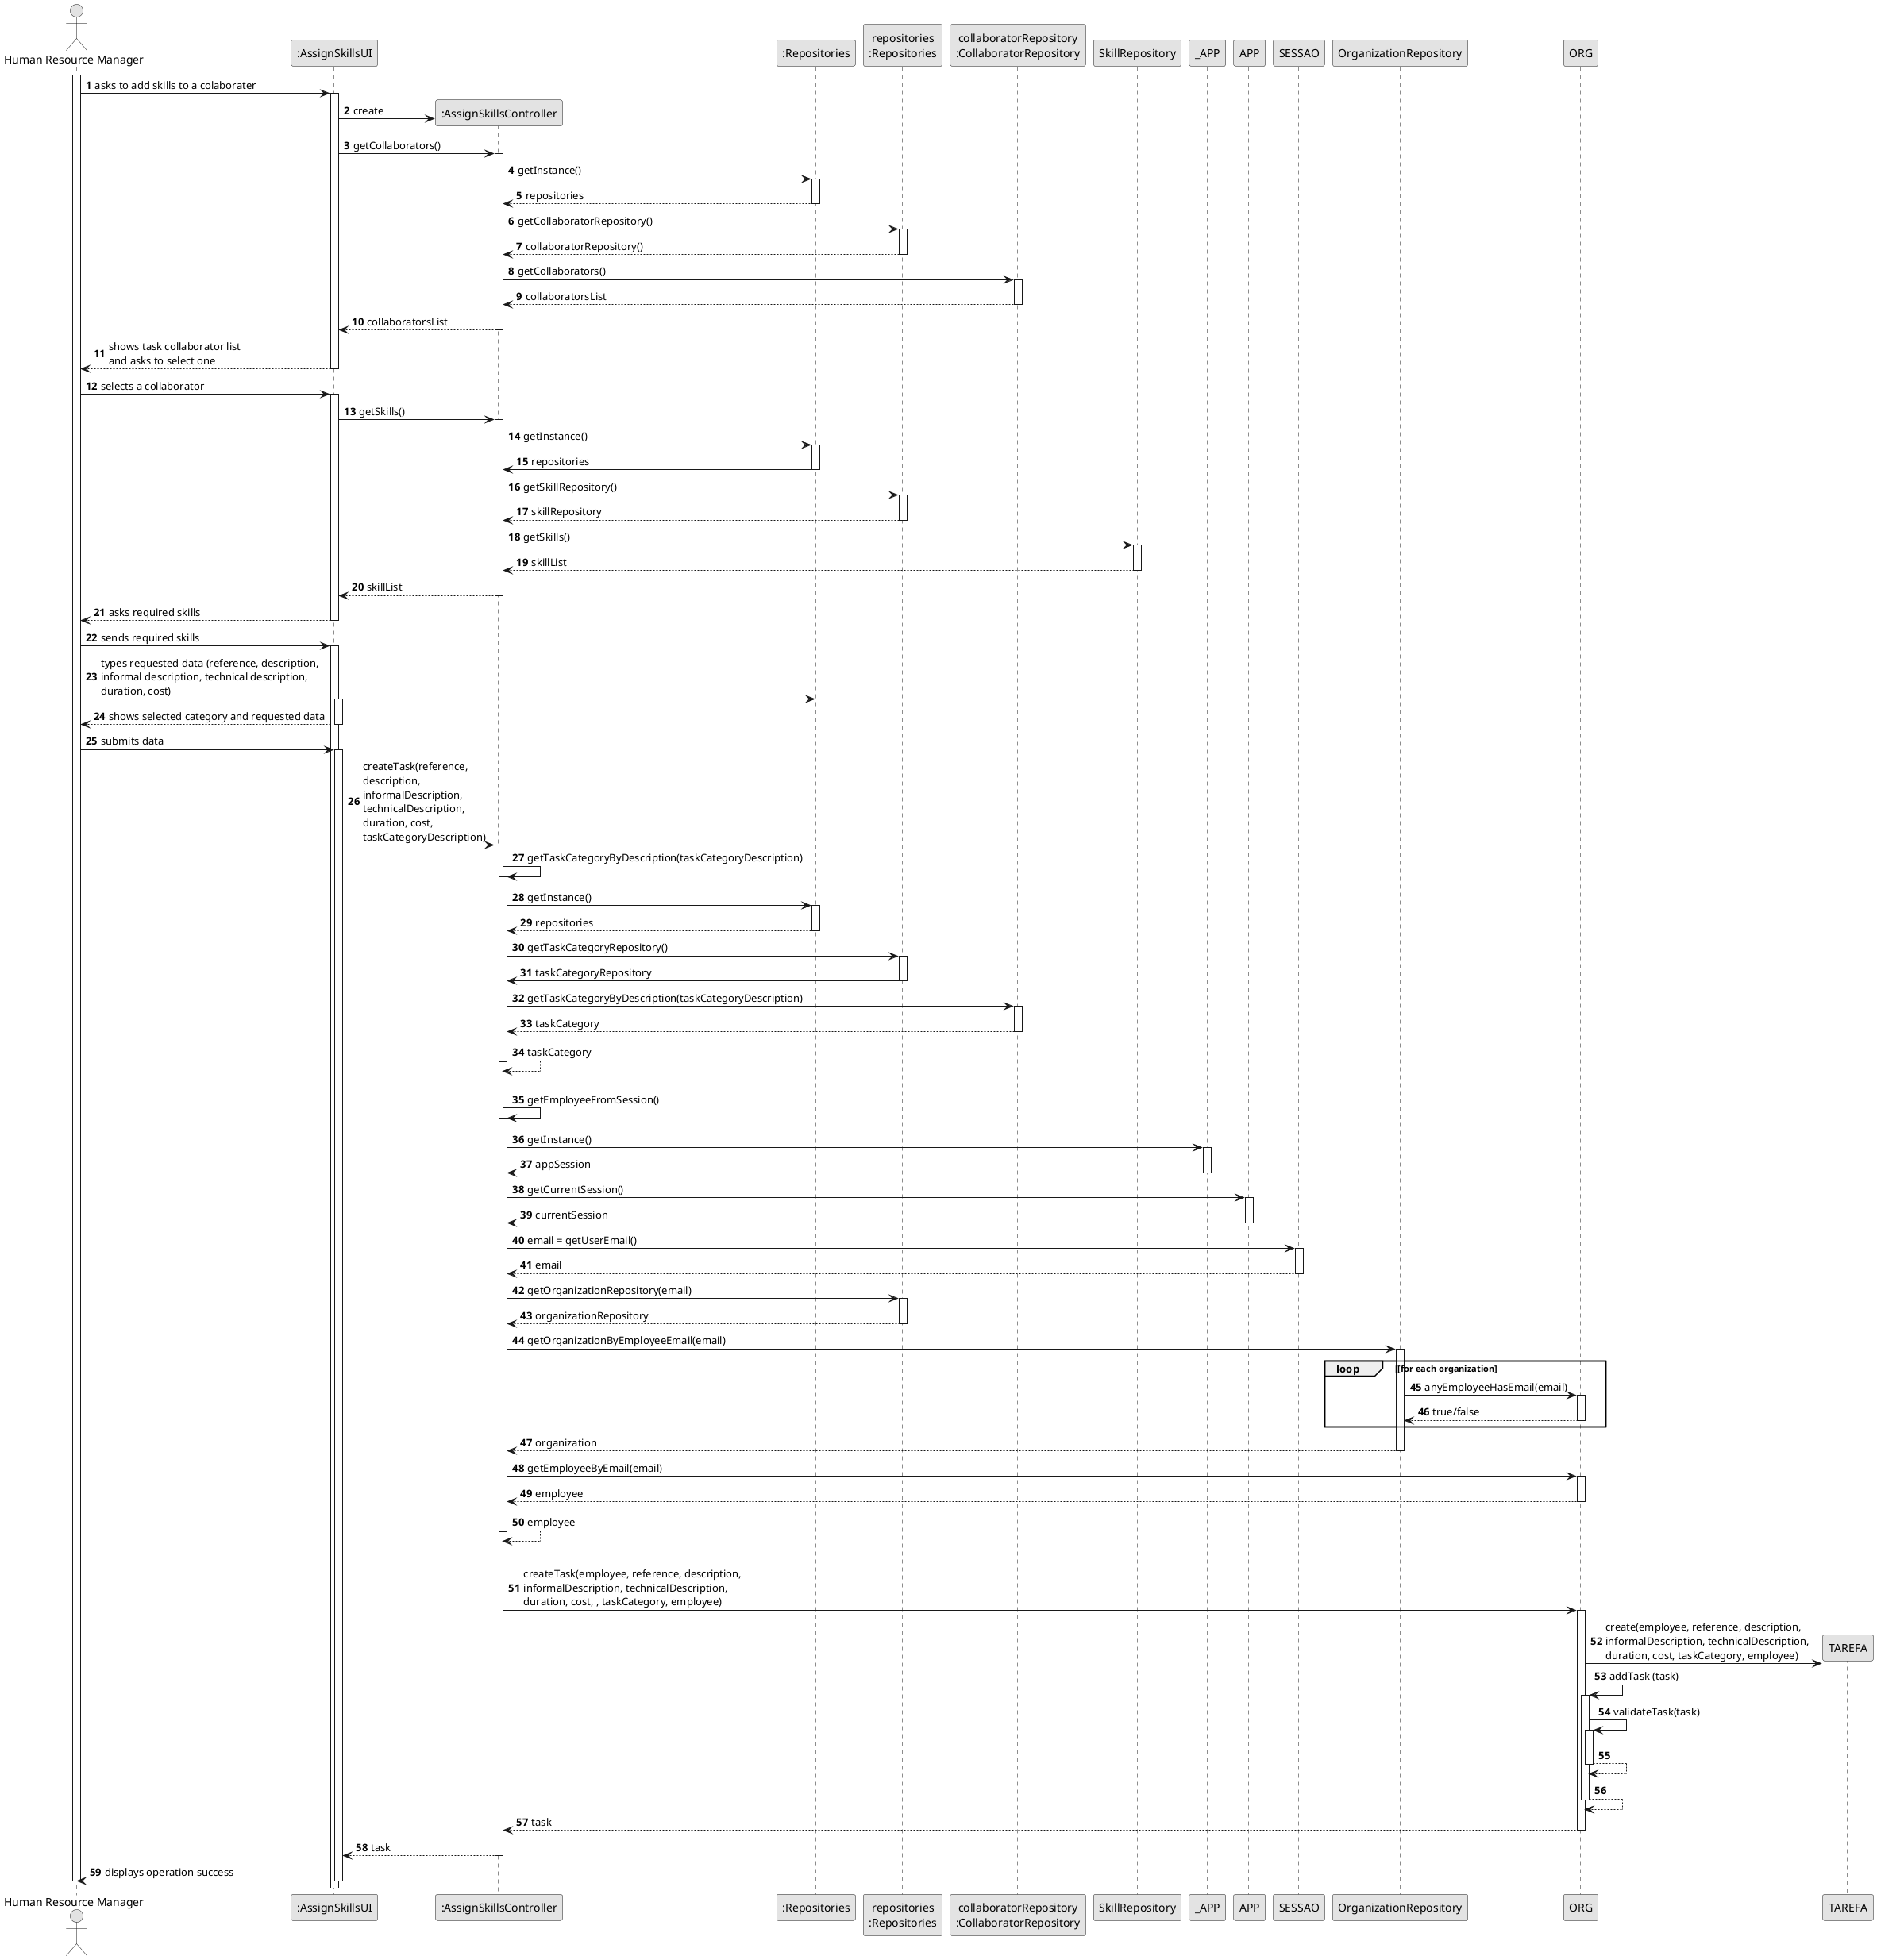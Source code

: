@startuml
skinparam monochrome true
skinparam packageStyle rectangle
skinparam shadowing false

autonumber

'hide footbox
actor "Human Resource Manager" as HRM
participant ":AssignSkillsUI" as UI
participant ":AssignSkillsController" as CTRL
participant ":Repositories" as RepositorySingleton
participant "repositories\n:Repositories" as PLAT
participant "collaboratorRepository\n:CollaboratorRepository" as TaskCategoryRepository
activate HRM

        HRM -> UI : asks to add skills to a colaborater

        activate UI

'            UI --> ADM : requests data (reference, description,  informal \n description, technical description, duration, cost)
            'create CTRL
            UI -> CTRL** : create

            UI -> CTRL : getCollaborators()
            activate CTRL

                CTRL -> RepositorySingleton : getInstance()
                activate RepositorySingleton

                    RepositorySingleton --> CTRL: repositories
                deactivate RepositorySingleton

                CTRL -> PLAT : getCollaboratorRepository()
                activate PLAT

                    PLAT --> CTRL: collaboratorRepository()
                deactivate PLAT

                CTRL -> TaskCategoryRepository : getCollaborators()
                activate TaskCategoryRepository

                    TaskCategoryRepository --> CTRL : collaboratorsList
                deactivate TaskCategoryRepository

                CTRL --> UI : collaboratorsList
            deactivate CTRL

            UI --> HRM : shows task collaborator list\nand asks to select one
        deactivate UI

    HRM -> UI : selects a collaborator
    activate UI

       UI -> CTRL : getSkills()
           activate CTRL
             CTRL -> RepositorySingleton : getInstance()
             activate RepositorySingleton
               RepositorySingleton -> CTRL : repositories
             deactivate RepositorySingleton

             CTRL -> PLAT : getSkillRepository()
             activate PLAT
               PLAT --> CTRL : skillRepository
             deactivate PLAT

             CTRL -> SkillRepository : getSkills()
             activate SkillRepository
               SkillRepository --> CTRL : skillList
             deactivate SkillRepository
             CTRL --> UI : skillList
           deactivate CTRL

           UI --> HRM : asks required skills
         deactivate UI

         HRM -> UI : sends required skills
         activate UI

    HRM ->RepositorySingleton : types requested data (reference, description, \ninformal description, technical description,\nduration, cost)
    activate UI

        UI --> HRM : shows selected category and requested data
    deactivate UI

    HRM -> UI : submits data
    activate UI

        UI -> CTRL : createTask(reference,\ndescription,\ninformalDescription,\ntechnicalDescription,\nduration, cost,\ntaskCategoryDescription)
        activate CTRL

            CTRL -> CTRL : getTaskCategoryByDescription(taskCategoryDescription)
            activate CTRL

                CTRL -> RepositorySingleton : getInstance()
                activate RepositorySingleton

                    RepositorySingleton --> CTRL: repositories
                deactivate RepositorySingleton

                CTRL -> PLAT : getTaskCategoryRepository()
                activate PLAT

                    PLAT -> CTRL : taskCategoryRepository
                deactivate PLAT

                CTRL -> TaskCategoryRepository : getTaskCategoryByDescription(taskCategoryDescription)
                activate TaskCategoryRepository

                    TaskCategoryRepository --> CTRL : taskCategory
                deactivate TaskCategoryRepository
                    CTRL --> CTRL : taskCategory
            deactivate CTRL

            |||
            CTRL -> CTRL : getEmployeeFromSession()
            activate CTRL

                CTRL -> _APP: getInstance()
                activate _APP
                    _APP -> CTRL: appSession
                deactivate _APP


                CTRL -> APP: getCurrentSession()
                activate APP

                    APP --> CTRL: currentSession
                deactivate APP

                CTRL -> SESSAO: email = getUserEmail()
                activate SESSAO

                    SESSAO --> CTRL: email
                deactivate SESSAO


                CTRL -> PLAT: getOrganizationRepository(email)
                activate PLAT

                    PLAT --> CTRL: organizationRepository
                deactivate PLAT


                CTRL -> OrganizationRepository: getOrganizationByEmployeeEmail(email)
                activate OrganizationRepository

                    loop [for each organization
                        OrganizationRepository -> ORG : anyEmployeeHasEmail(email)
                        activate ORG

                             ORG --> OrganizationRepository : true/false
                        deactivate ORG
                    end
                    OrganizationRepository --> CTRL : organization
                deactivate OrganizationRepository

                CTRL -> ORG: getEmployeeByEmail(email)
                activate ORG

                    ORG --> CTRL : employee
                deactivate ORG

                CTRL --> CTRL : employee
            deactivate CTRL

            |||
            CTRL -> ORG: createTask(employee, reference, description,\ninformalDescription, technicalDescription,\nduration, cost, , taskCategory, employee)
            activate ORG

                ORG -> TAREFA**: create(employee, reference, description,\ninformalDescription, technicalDescription,\nduration, cost, taskCategory, employee)
                ORG -> ORG: addTask (task)


                activate ORG
                    ORG -> ORG: validateTask(task)
                    activate ORG
                        ORG --> ORG
                    deactivate ORG

                    ORG --> ORG
                deactivate ORG

                ORG --> CTRL : task

            deactivate ORG

            CTRL --> UI: task
            deactivate CTRL
            UI --> HRM: displays operation success
    deactivate UI

deactivate HRM

@enduml